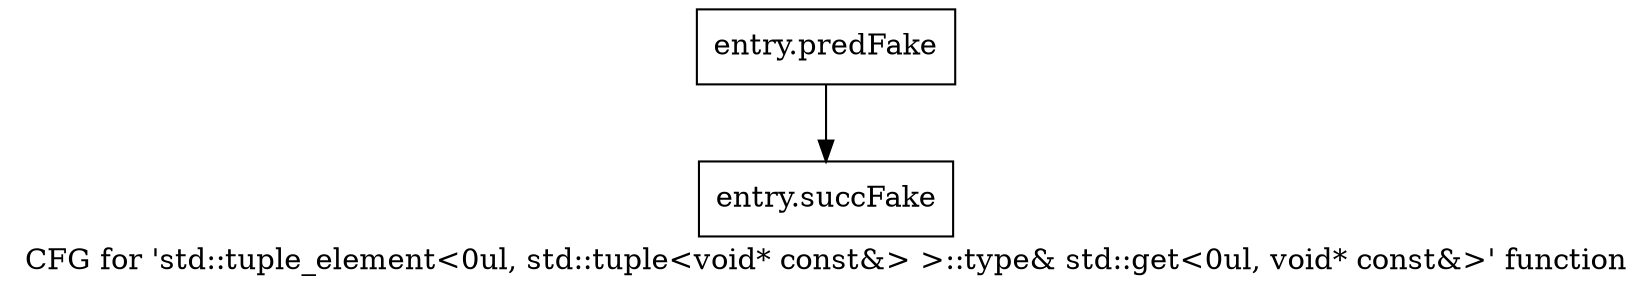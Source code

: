 digraph "CFG for 'std::tuple_element\<0ul, std::tuple\<void* const&\> \>::type& std::get\<0ul, void* const&\>' function" {
	label="CFG for 'std::tuple_element\<0ul, std::tuple\<void* const&\> \>::type& std::get\<0ul, void* const&\>' function";

	Node0x49963f0 [shape=record,filename="",linenumber="",label="{entry.predFake}"];
	Node0x49963f0 -> Node0x4ab4870[ callList="" memoryops="" filename="/tools/Xilinx/Vitis_HLS/2022.1/tps/lnx64/gcc-8.3.0/lib/gcc/x86_64-pc-linux-gnu/8.3.0/../../../../include/c++/8.3.0/tuple" execusionnum="384"];
	Node0x4ab4870 [shape=record,filename="/tools/Xilinx/Vitis_HLS/2022.1/tps/lnx64/gcc-8.3.0/lib/gcc/x86_64-pc-linux-gnu/8.3.0/../../../../include/c++/8.3.0/tuple",linenumber="1315",label="{entry.succFake}"];
}
